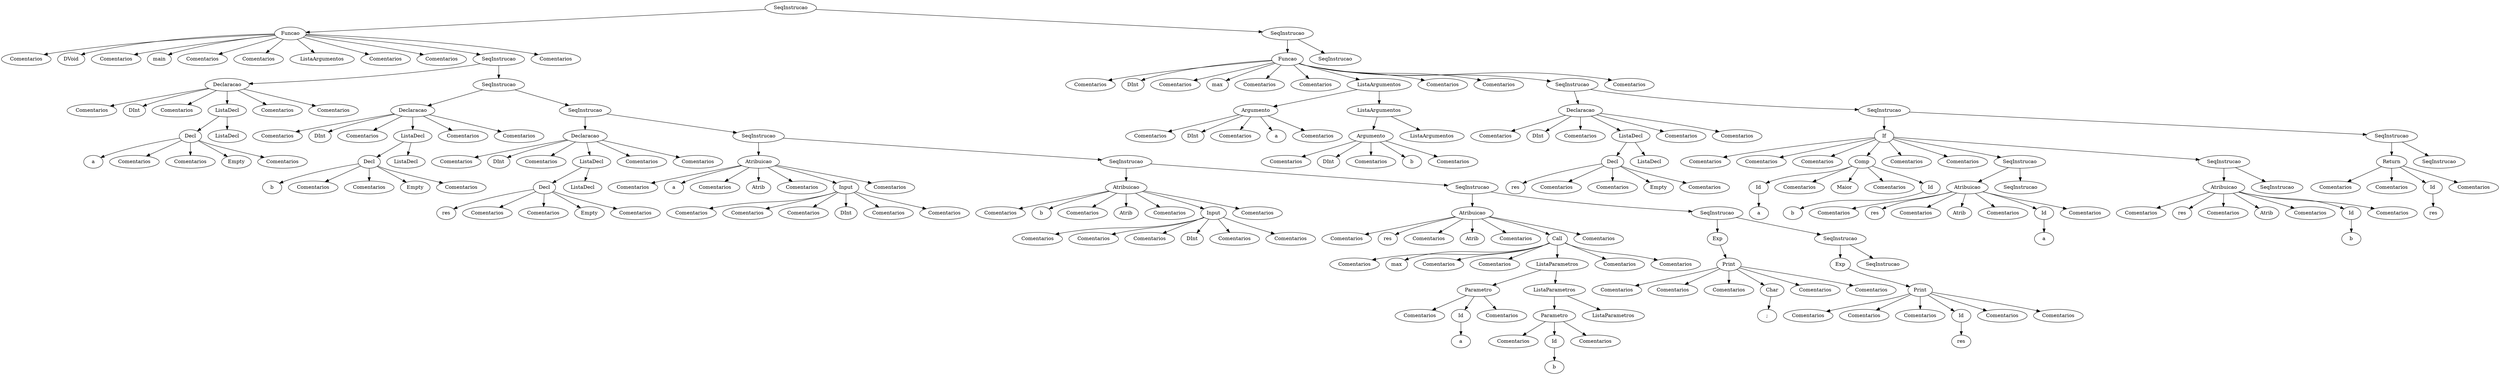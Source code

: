digraph visitable {
ordering=out;
              p [label="SeqInstrucao"]; 
              p1 [label="Funcao"]; 
                p -> p1; 
              p1_1 [label="Comentarios"]; 
                p1 -> p1_1; 
              p1_2 [label="DVoid"]; 
                p1 -> p1_2; 
              p1_3 [label="Comentarios"]; 
                p1 -> p1_3; 
              p1_4 [label="main"]; 
                p1 -> p1_4; 
              p1_5 [label="Comentarios"]; 
                p1 -> p1_5; 
              p1_6 [label="Comentarios"]; 
                p1 -> p1_6; 
              p1_7 [label="ListaArgumentos"]; 
                p1 -> p1_7; 
              p1_8 [label="Comentarios"]; 
                p1 -> p1_8; 
              p1_9 [label="Comentarios"]; 
                p1 -> p1_9; 
              p1_10 [label="SeqInstrucao"]; 
                p1 -> p1_10; 
              p1_10_1 [label="Declaracao"]; 
                p1_10 -> p1_10_1; 
              p1_10_1_1 [label="Comentarios"]; 
                p1_10_1 -> p1_10_1_1; 
              p1_10_1_2 [label="DInt"]; 
                p1_10_1 -> p1_10_1_2; 
              p1_10_1_3 [label="Comentarios"]; 
                p1_10_1 -> p1_10_1_3; 
              p1_10_1_4 [label="ListaDecl"]; 
                p1_10_1 -> p1_10_1_4; 
              p1_10_1_4_1 [label="Decl"]; 
                p1_10_1_4 -> p1_10_1_4_1; 
              p1_10_1_4_1_1 [label="a"]; 
                p1_10_1_4_1 -> p1_10_1_4_1_1; 
              p1_10_1_4_1_2 [label="Comentarios"]; 
                p1_10_1_4_1 -> p1_10_1_4_1_2; 
              p1_10_1_4_1_3 [label="Comentarios"]; 
                p1_10_1_4_1 -> p1_10_1_4_1_3; 
              p1_10_1_4_1_4 [label="Empty"]; 
                p1_10_1_4_1 -> p1_10_1_4_1_4; 
              p1_10_1_4_1_5 [label="Comentarios"]; 
                p1_10_1_4_1 -> p1_10_1_4_1_5; 
              p1_10_1_4_2 [label="ListaDecl"]; 
                p1_10_1_4 -> p1_10_1_4_2; 
              p1_10_1_5 [label="Comentarios"]; 
                p1_10_1 -> p1_10_1_5; 
              p1_10_1_6 [label="Comentarios"]; 
                p1_10_1 -> p1_10_1_6; 
              p1_10_2 [label="SeqInstrucao"]; 
                p1_10 -> p1_10_2; 
              p1_10_2_1 [label="Declaracao"]; 
                p1_10_2 -> p1_10_2_1; 
              p1_10_2_1_1 [label="Comentarios"]; 
                p1_10_2_1 -> p1_10_2_1_1; 
              p1_10_2_1_2 [label="DInt"]; 
                p1_10_2_1 -> p1_10_2_1_2; 
              p1_10_2_1_3 [label="Comentarios"]; 
                p1_10_2_1 -> p1_10_2_1_3; 
              p1_10_2_1_4 [label="ListaDecl"]; 
                p1_10_2_1 -> p1_10_2_1_4; 
              p1_10_2_1_4_1 [label="Decl"]; 
                p1_10_2_1_4 -> p1_10_2_1_4_1; 
              p1_10_2_1_4_1_1 [label="b"]; 
                p1_10_2_1_4_1 -> p1_10_2_1_4_1_1; 
              p1_10_2_1_4_1_2 [label="Comentarios"]; 
                p1_10_2_1_4_1 -> p1_10_2_1_4_1_2; 
              p1_10_2_1_4_1_3 [label="Comentarios"]; 
                p1_10_2_1_4_1 -> p1_10_2_1_4_1_3; 
              p1_10_2_1_4_1_4 [label="Empty"]; 
                p1_10_2_1_4_1 -> p1_10_2_1_4_1_4; 
              p1_10_2_1_4_1_5 [label="Comentarios"]; 
                p1_10_2_1_4_1 -> p1_10_2_1_4_1_5; 
              p1_10_2_1_4_2 [label="ListaDecl"]; 
                p1_10_2_1_4 -> p1_10_2_1_4_2; 
              p1_10_2_1_5 [label="Comentarios"]; 
                p1_10_2_1 -> p1_10_2_1_5; 
              p1_10_2_1_6 [label="Comentarios"]; 
                p1_10_2_1 -> p1_10_2_1_6; 
              p1_10_2_2 [label="SeqInstrucao"]; 
                p1_10_2 -> p1_10_2_2; 
              p1_10_2_2_1 [label="Declaracao"]; 
                p1_10_2_2 -> p1_10_2_2_1; 
              p1_10_2_2_1_1 [label="Comentarios"]; 
                p1_10_2_2_1 -> p1_10_2_2_1_1; 
              p1_10_2_2_1_2 [label="DInt"]; 
                p1_10_2_2_1 -> p1_10_2_2_1_2; 
              p1_10_2_2_1_3 [label="Comentarios"]; 
                p1_10_2_2_1 -> p1_10_2_2_1_3; 
              p1_10_2_2_1_4 [label="ListaDecl"]; 
                p1_10_2_2_1 -> p1_10_2_2_1_4; 
              p1_10_2_2_1_4_1 [label="Decl"]; 
                p1_10_2_2_1_4 -> p1_10_2_2_1_4_1; 
              p1_10_2_2_1_4_1_1 [label="res"]; 
                p1_10_2_2_1_4_1 -> p1_10_2_2_1_4_1_1; 
              p1_10_2_2_1_4_1_2 [label="Comentarios"]; 
                p1_10_2_2_1_4_1 -> p1_10_2_2_1_4_1_2; 
              p1_10_2_2_1_4_1_3 [label="Comentarios"]; 
                p1_10_2_2_1_4_1 -> p1_10_2_2_1_4_1_3; 
              p1_10_2_2_1_4_1_4 [label="Empty"]; 
                p1_10_2_2_1_4_1 -> p1_10_2_2_1_4_1_4; 
              p1_10_2_2_1_4_1_5 [label="Comentarios"]; 
                p1_10_2_2_1_4_1 -> p1_10_2_2_1_4_1_5; 
              p1_10_2_2_1_4_2 [label="ListaDecl"]; 
                p1_10_2_2_1_4 -> p1_10_2_2_1_4_2; 
              p1_10_2_2_1_5 [label="Comentarios"]; 
                p1_10_2_2_1 -> p1_10_2_2_1_5; 
              p1_10_2_2_1_6 [label="Comentarios"]; 
                p1_10_2_2_1 -> p1_10_2_2_1_6; 
              p1_10_2_2_2 [label="SeqInstrucao"]; 
                p1_10_2_2 -> p1_10_2_2_2; 
              p1_10_2_2_2_1 [label="Atribuicao"]; 
                p1_10_2_2_2 -> p1_10_2_2_2_1; 
              p1_10_2_2_2_1_1 [label="Comentarios"]; 
                p1_10_2_2_2_1 -> p1_10_2_2_2_1_1; 
              p1_10_2_2_2_1_2 [label="a"]; 
                p1_10_2_2_2_1 -> p1_10_2_2_2_1_2; 
              p1_10_2_2_2_1_3 [label="Comentarios"]; 
                p1_10_2_2_2_1 -> p1_10_2_2_2_1_3; 
              p1_10_2_2_2_1_4 [label="Atrib"]; 
                p1_10_2_2_2_1 -> p1_10_2_2_2_1_4; 
              p1_10_2_2_2_1_5 [label="Comentarios"]; 
                p1_10_2_2_2_1 -> p1_10_2_2_2_1_5; 
              p1_10_2_2_2_1_6 [label="Input"]; 
                p1_10_2_2_2_1 -> p1_10_2_2_2_1_6; 
              p1_10_2_2_2_1_6_1 [label="Comentarios"]; 
                p1_10_2_2_2_1_6 -> p1_10_2_2_2_1_6_1; 
              p1_10_2_2_2_1_6_2 [label="Comentarios"]; 
                p1_10_2_2_2_1_6 -> p1_10_2_2_2_1_6_2; 
              p1_10_2_2_2_1_6_3 [label="Comentarios"]; 
                p1_10_2_2_2_1_6 -> p1_10_2_2_2_1_6_3; 
              p1_10_2_2_2_1_6_4 [label="DInt"]; 
                p1_10_2_2_2_1_6 -> p1_10_2_2_2_1_6_4; 
              p1_10_2_2_2_1_6_5 [label="Comentarios"]; 
                p1_10_2_2_2_1_6 -> p1_10_2_2_2_1_6_5; 
              p1_10_2_2_2_1_6_6 [label="Comentarios"]; 
                p1_10_2_2_2_1_6 -> p1_10_2_2_2_1_6_6; 
              p1_10_2_2_2_1_7 [label="Comentarios"]; 
                p1_10_2_2_2_1 -> p1_10_2_2_2_1_7; 
              p1_10_2_2_2_2 [label="SeqInstrucao"]; 
                p1_10_2_2_2 -> p1_10_2_2_2_2; 
              p1_10_2_2_2_2_1 [label="Atribuicao"]; 
                p1_10_2_2_2_2 -> p1_10_2_2_2_2_1; 
              p1_10_2_2_2_2_1_1 [label="Comentarios"]; 
                p1_10_2_2_2_2_1 -> p1_10_2_2_2_2_1_1; 
              p1_10_2_2_2_2_1_2 [label="b"]; 
                p1_10_2_2_2_2_1 -> p1_10_2_2_2_2_1_2; 
              p1_10_2_2_2_2_1_3 [label="Comentarios"]; 
                p1_10_2_2_2_2_1 -> p1_10_2_2_2_2_1_3; 
              p1_10_2_2_2_2_1_4 [label="Atrib"]; 
                p1_10_2_2_2_2_1 -> p1_10_2_2_2_2_1_4; 
              p1_10_2_2_2_2_1_5 [label="Comentarios"]; 
                p1_10_2_2_2_2_1 -> p1_10_2_2_2_2_1_5; 
              p1_10_2_2_2_2_1_6 [label="Input"]; 
                p1_10_2_2_2_2_1 -> p1_10_2_2_2_2_1_6; 
              p1_10_2_2_2_2_1_6_1 [label="Comentarios"]; 
                p1_10_2_2_2_2_1_6 -> p1_10_2_2_2_2_1_6_1; 
              p1_10_2_2_2_2_1_6_2 [label="Comentarios"]; 
                p1_10_2_2_2_2_1_6 -> p1_10_2_2_2_2_1_6_2; 
              p1_10_2_2_2_2_1_6_3 [label="Comentarios"]; 
                p1_10_2_2_2_2_1_6 -> p1_10_2_2_2_2_1_6_3; 
              p1_10_2_2_2_2_1_6_4 [label="DInt"]; 
                p1_10_2_2_2_2_1_6 -> p1_10_2_2_2_2_1_6_4; 
              p1_10_2_2_2_2_1_6_5 [label="Comentarios"]; 
                p1_10_2_2_2_2_1_6 -> p1_10_2_2_2_2_1_6_5; 
              p1_10_2_2_2_2_1_6_6 [label="Comentarios"]; 
                p1_10_2_2_2_2_1_6 -> p1_10_2_2_2_2_1_6_6; 
              p1_10_2_2_2_2_1_7 [label="Comentarios"]; 
                p1_10_2_2_2_2_1 -> p1_10_2_2_2_2_1_7; 
              p1_10_2_2_2_2_2 [label="SeqInstrucao"]; 
                p1_10_2_2_2_2 -> p1_10_2_2_2_2_2; 
              p1_10_2_2_2_2_2_1 [label="Atribuicao"]; 
                p1_10_2_2_2_2_2 -> p1_10_2_2_2_2_2_1; 
              p1_10_2_2_2_2_2_1_1 [label="Comentarios"]; 
                p1_10_2_2_2_2_2_1 -> p1_10_2_2_2_2_2_1_1; 
              p1_10_2_2_2_2_2_1_2 [label="res"]; 
                p1_10_2_2_2_2_2_1 -> p1_10_2_2_2_2_2_1_2; 
              p1_10_2_2_2_2_2_1_3 [label="Comentarios"]; 
                p1_10_2_2_2_2_2_1 -> p1_10_2_2_2_2_2_1_3; 
              p1_10_2_2_2_2_2_1_4 [label="Atrib"]; 
                p1_10_2_2_2_2_2_1 -> p1_10_2_2_2_2_2_1_4; 
              p1_10_2_2_2_2_2_1_5 [label="Comentarios"]; 
                p1_10_2_2_2_2_2_1 -> p1_10_2_2_2_2_2_1_5; 
              p1_10_2_2_2_2_2_1_6 [label="Call"]; 
                p1_10_2_2_2_2_2_1 -> p1_10_2_2_2_2_2_1_6; 
              p1_10_2_2_2_2_2_1_6_1 [label="Comentarios"]; 
                p1_10_2_2_2_2_2_1_6 -> p1_10_2_2_2_2_2_1_6_1; 
              p1_10_2_2_2_2_2_1_6_2 [label="max"]; 
                p1_10_2_2_2_2_2_1_6 -> p1_10_2_2_2_2_2_1_6_2; 
              p1_10_2_2_2_2_2_1_6_3 [label="Comentarios"]; 
                p1_10_2_2_2_2_2_1_6 -> p1_10_2_2_2_2_2_1_6_3; 
              p1_10_2_2_2_2_2_1_6_4 [label="Comentarios"]; 
                p1_10_2_2_2_2_2_1_6 -> p1_10_2_2_2_2_2_1_6_4; 
              p1_10_2_2_2_2_2_1_6_5 [label="ListaParametros"]; 
                p1_10_2_2_2_2_2_1_6 -> p1_10_2_2_2_2_2_1_6_5; 
              p1_10_2_2_2_2_2_1_6_5_1 [label="Parametro"]; 
                p1_10_2_2_2_2_2_1_6_5 -> p1_10_2_2_2_2_2_1_6_5_1; 
              p1_10_2_2_2_2_2_1_6_5_1_1 [label="Comentarios"]; 
                p1_10_2_2_2_2_2_1_6_5_1 -> p1_10_2_2_2_2_2_1_6_5_1_1; 
              p1_10_2_2_2_2_2_1_6_5_1_2 [label="Id"]; 
                p1_10_2_2_2_2_2_1_6_5_1 -> p1_10_2_2_2_2_2_1_6_5_1_2; 
              p1_10_2_2_2_2_2_1_6_5_1_2_1 [label="a"]; 
                p1_10_2_2_2_2_2_1_6_5_1_2 -> p1_10_2_2_2_2_2_1_6_5_1_2_1; 
              p1_10_2_2_2_2_2_1_6_5_1_3 [label="Comentarios"]; 
                p1_10_2_2_2_2_2_1_6_5_1 -> p1_10_2_2_2_2_2_1_6_5_1_3; 
              p1_10_2_2_2_2_2_1_6_5_2 [label="ListaParametros"]; 
                p1_10_2_2_2_2_2_1_6_5 -> p1_10_2_2_2_2_2_1_6_5_2; 
              p1_10_2_2_2_2_2_1_6_5_2_1 [label="Parametro"]; 
                p1_10_2_2_2_2_2_1_6_5_2 -> p1_10_2_2_2_2_2_1_6_5_2_1; 
              p1_10_2_2_2_2_2_1_6_5_2_1_1 [label="Comentarios"]; 
                p1_10_2_2_2_2_2_1_6_5_2_1 -> p1_10_2_2_2_2_2_1_6_5_2_1_1; 
              p1_10_2_2_2_2_2_1_6_5_2_1_2 [label="Id"]; 
                p1_10_2_2_2_2_2_1_6_5_2_1 -> p1_10_2_2_2_2_2_1_6_5_2_1_2; 
              p1_10_2_2_2_2_2_1_6_5_2_1_2_1 [label="b"]; 
                p1_10_2_2_2_2_2_1_6_5_2_1_2 -> p1_10_2_2_2_2_2_1_6_5_2_1_2_1; 
              p1_10_2_2_2_2_2_1_6_5_2_1_3 [label="Comentarios"]; 
                p1_10_2_2_2_2_2_1_6_5_2_1 -> p1_10_2_2_2_2_2_1_6_5_2_1_3; 
              p1_10_2_2_2_2_2_1_6_5_2_2 [label="ListaParametros"]; 
                p1_10_2_2_2_2_2_1_6_5_2 -> p1_10_2_2_2_2_2_1_6_5_2_2; 
              p1_10_2_2_2_2_2_1_6_6 [label="Comentarios"]; 
                p1_10_2_2_2_2_2_1_6 -> p1_10_2_2_2_2_2_1_6_6; 
              p1_10_2_2_2_2_2_1_6_7 [label="Comentarios"]; 
                p1_10_2_2_2_2_2_1_6 -> p1_10_2_2_2_2_2_1_6_7; 
              p1_10_2_2_2_2_2_1_7 [label="Comentarios"]; 
                p1_10_2_2_2_2_2_1 -> p1_10_2_2_2_2_2_1_7; 
              p1_10_2_2_2_2_2_2 [label="SeqInstrucao"]; 
                p1_10_2_2_2_2_2 -> p1_10_2_2_2_2_2_2; 
              p1_10_2_2_2_2_2_2_1 [label="Exp"]; 
                p1_10_2_2_2_2_2_2 -> p1_10_2_2_2_2_2_2_1; 
              p1_10_2_2_2_2_2_2_1_1 [label="Print"]; 
                p1_10_2_2_2_2_2_2_1 -> p1_10_2_2_2_2_2_2_1_1; 
              p1_10_2_2_2_2_2_2_1_1_1 [label="Comentarios"]; 
                p1_10_2_2_2_2_2_2_1_1 -> p1_10_2_2_2_2_2_2_1_1_1; 
              p1_10_2_2_2_2_2_2_1_1_2 [label="Comentarios"]; 
                p1_10_2_2_2_2_2_2_1_1 -> p1_10_2_2_2_2_2_2_1_1_2; 
              p1_10_2_2_2_2_2_2_1_1_3 [label="Comentarios"]; 
                p1_10_2_2_2_2_2_2_1_1 -> p1_10_2_2_2_2_2_2_1_1_3; 
              p1_10_2_2_2_2_2_2_1_1_4 [label="Char"]; 
                p1_10_2_2_2_2_2_2_1_1 -> p1_10_2_2_2_2_2_2_1_1_4; 
              p1_10_2_2_2_2_2_2_1_1_4_1 [label=";"]; 
                p1_10_2_2_2_2_2_2_1_1_4 -> p1_10_2_2_2_2_2_2_1_1_4_1; 
              p1_10_2_2_2_2_2_2_1_1_5 [label="Comentarios"]; 
                p1_10_2_2_2_2_2_2_1_1 -> p1_10_2_2_2_2_2_2_1_1_5; 
              p1_10_2_2_2_2_2_2_1_1_6 [label="Comentarios"]; 
                p1_10_2_2_2_2_2_2_1_1 -> p1_10_2_2_2_2_2_2_1_1_6; 
              p1_10_2_2_2_2_2_2_2 [label="SeqInstrucao"]; 
                p1_10_2_2_2_2_2_2 -> p1_10_2_2_2_2_2_2_2; 
              p1_10_2_2_2_2_2_2_2_1 [label="Exp"]; 
                p1_10_2_2_2_2_2_2_2 -> p1_10_2_2_2_2_2_2_2_1; 
              p1_10_2_2_2_2_2_2_2_1_1 [label="Print"]; 
                p1_10_2_2_2_2_2_2_2_1 -> p1_10_2_2_2_2_2_2_2_1_1; 
              p1_10_2_2_2_2_2_2_2_1_1_1 [label="Comentarios"]; 
                p1_10_2_2_2_2_2_2_2_1_1 -> p1_10_2_2_2_2_2_2_2_1_1_1; 
              p1_10_2_2_2_2_2_2_2_1_1_2 [label="Comentarios"]; 
                p1_10_2_2_2_2_2_2_2_1_1 -> p1_10_2_2_2_2_2_2_2_1_1_2; 
              p1_10_2_2_2_2_2_2_2_1_1_3 [label="Comentarios"]; 
                p1_10_2_2_2_2_2_2_2_1_1 -> p1_10_2_2_2_2_2_2_2_1_1_3; 
              p1_10_2_2_2_2_2_2_2_1_1_4 [label="Id"]; 
                p1_10_2_2_2_2_2_2_2_1_1 -> p1_10_2_2_2_2_2_2_2_1_1_4; 
              p1_10_2_2_2_2_2_2_2_1_1_4_1 [label="res"]; 
                p1_10_2_2_2_2_2_2_2_1_1_4 -> p1_10_2_2_2_2_2_2_2_1_1_4_1; 
              p1_10_2_2_2_2_2_2_2_1_1_5 [label="Comentarios"]; 
                p1_10_2_2_2_2_2_2_2_1_1 -> p1_10_2_2_2_2_2_2_2_1_1_5; 
              p1_10_2_2_2_2_2_2_2_1_1_6 [label="Comentarios"]; 
                p1_10_2_2_2_2_2_2_2_1_1 -> p1_10_2_2_2_2_2_2_2_1_1_6; 
              p1_10_2_2_2_2_2_2_2_2 [label="SeqInstrucao"]; 
                p1_10_2_2_2_2_2_2_2 -> p1_10_2_2_2_2_2_2_2_2; 
              p1_11 [label="Comentarios"]; 
                p1 -> p1_11; 
              p2 [label="SeqInstrucao"]; 
                p -> p2; 
              p2_1 [label="Funcao"]; 
                p2 -> p2_1; 
              p2_1_1 [label="Comentarios"]; 
                p2_1 -> p2_1_1; 
              p2_1_2 [label="DInt"]; 
                p2_1 -> p2_1_2; 
              p2_1_3 [label="Comentarios"]; 
                p2_1 -> p2_1_3; 
              p2_1_4 [label="max"]; 
                p2_1 -> p2_1_4; 
              p2_1_5 [label="Comentarios"]; 
                p2_1 -> p2_1_5; 
              p2_1_6 [label="Comentarios"]; 
                p2_1 -> p2_1_6; 
              p2_1_7 [label="ListaArgumentos"]; 
                p2_1 -> p2_1_7; 
              p2_1_7_1 [label="Argumento"]; 
                p2_1_7 -> p2_1_7_1; 
              p2_1_7_1_1 [label="Comentarios"]; 
                p2_1_7_1 -> p2_1_7_1_1; 
              p2_1_7_1_2 [label="DInt"]; 
                p2_1_7_1 -> p2_1_7_1_2; 
              p2_1_7_1_3 [label="Comentarios"]; 
                p2_1_7_1 -> p2_1_7_1_3; 
              p2_1_7_1_4 [label="a"]; 
                p2_1_7_1 -> p2_1_7_1_4; 
              p2_1_7_1_5 [label="Comentarios"]; 
                p2_1_7_1 -> p2_1_7_1_5; 
              p2_1_7_2 [label="ListaArgumentos"]; 
                p2_1_7 -> p2_1_7_2; 
              p2_1_7_2_1 [label="Argumento"]; 
                p2_1_7_2 -> p2_1_7_2_1; 
              p2_1_7_2_1_1 [label="Comentarios"]; 
                p2_1_7_2_1 -> p2_1_7_2_1_1; 
              p2_1_7_2_1_2 [label="DInt"]; 
                p2_1_7_2_1 -> p2_1_7_2_1_2; 
              p2_1_7_2_1_3 [label="Comentarios"]; 
                p2_1_7_2_1 -> p2_1_7_2_1_3; 
              p2_1_7_2_1_4 [label="b"]; 
                p2_1_7_2_1 -> p2_1_7_2_1_4; 
              p2_1_7_2_1_5 [label="Comentarios"]; 
                p2_1_7_2_1 -> p2_1_7_2_1_5; 
              p2_1_7_2_2 [label="ListaArgumentos"]; 
                p2_1_7_2 -> p2_1_7_2_2; 
              p2_1_8 [label="Comentarios"]; 
                p2_1 -> p2_1_8; 
              p2_1_9 [label="Comentarios"]; 
                p2_1 -> p2_1_9; 
              p2_1_10 [label="SeqInstrucao"]; 
                p2_1 -> p2_1_10; 
              p2_1_10_1 [label="Declaracao"]; 
                p2_1_10 -> p2_1_10_1; 
              p2_1_10_1_1 [label="Comentarios"]; 
                p2_1_10_1 -> p2_1_10_1_1; 
              p2_1_10_1_2 [label="DInt"]; 
                p2_1_10_1 -> p2_1_10_1_2; 
              p2_1_10_1_3 [label="Comentarios"]; 
                p2_1_10_1 -> p2_1_10_1_3; 
              p2_1_10_1_4 [label="ListaDecl"]; 
                p2_1_10_1 -> p2_1_10_1_4; 
              p2_1_10_1_4_1 [label="Decl"]; 
                p2_1_10_1_4 -> p2_1_10_1_4_1; 
              p2_1_10_1_4_1_1 [label="res"]; 
                p2_1_10_1_4_1 -> p2_1_10_1_4_1_1; 
              p2_1_10_1_4_1_2 [label="Comentarios"]; 
                p2_1_10_1_4_1 -> p2_1_10_1_4_1_2; 
              p2_1_10_1_4_1_3 [label="Comentarios"]; 
                p2_1_10_1_4_1 -> p2_1_10_1_4_1_3; 
              p2_1_10_1_4_1_4 [label="Empty"]; 
                p2_1_10_1_4_1 -> p2_1_10_1_4_1_4; 
              p2_1_10_1_4_1_5 [label="Comentarios"]; 
                p2_1_10_1_4_1 -> p2_1_10_1_4_1_5; 
              p2_1_10_1_4_2 [label="ListaDecl"]; 
                p2_1_10_1_4 -> p2_1_10_1_4_2; 
              p2_1_10_1_5 [label="Comentarios"]; 
                p2_1_10_1 -> p2_1_10_1_5; 
              p2_1_10_1_6 [label="Comentarios"]; 
                p2_1_10_1 -> p2_1_10_1_6; 
              p2_1_10_2 [label="SeqInstrucao"]; 
                p2_1_10 -> p2_1_10_2; 
              p2_1_10_2_1 [label="If"]; 
                p2_1_10_2 -> p2_1_10_2_1; 
              p2_1_10_2_1_1 [label="Comentarios"]; 
                p2_1_10_2_1 -> p2_1_10_2_1_1; 
              p2_1_10_2_1_2 [label="Comentarios"]; 
                p2_1_10_2_1 -> p2_1_10_2_1_2; 
              p2_1_10_2_1_3 [label="Comentarios"]; 
                p2_1_10_2_1 -> p2_1_10_2_1_3; 
              p2_1_10_2_1_4 [label="Comp"]; 
                p2_1_10_2_1 -> p2_1_10_2_1_4; 
              p2_1_10_2_1_4_1 [label="Id"]; 
                p2_1_10_2_1_4 -> p2_1_10_2_1_4_1; 
              p2_1_10_2_1_4_1_1 [label="a"]; 
                p2_1_10_2_1_4_1 -> p2_1_10_2_1_4_1_1; 
              p2_1_10_2_1_4_2 [label="Comentarios"]; 
                p2_1_10_2_1_4 -> p2_1_10_2_1_4_2; 
              p2_1_10_2_1_4_3 [label="Maior"]; 
                p2_1_10_2_1_4 -> p2_1_10_2_1_4_3; 
              p2_1_10_2_1_4_4 [label="Comentarios"]; 
                p2_1_10_2_1_4 -> p2_1_10_2_1_4_4; 
              p2_1_10_2_1_4_5 [label="Id"]; 
                p2_1_10_2_1_4 -> p2_1_10_2_1_4_5; 
              p2_1_10_2_1_4_5_1 [label="b"]; 
                p2_1_10_2_1_4_5 -> p2_1_10_2_1_4_5_1; 
              p2_1_10_2_1_5 [label="Comentarios"]; 
                p2_1_10_2_1 -> p2_1_10_2_1_5; 
              p2_1_10_2_1_6 [label="Comentarios"]; 
                p2_1_10_2_1 -> p2_1_10_2_1_6; 
              p2_1_10_2_1_7 [label="SeqInstrucao"]; 
                p2_1_10_2_1 -> p2_1_10_2_1_7; 
              p2_1_10_2_1_7_1 [label="Atribuicao"]; 
                p2_1_10_2_1_7 -> p2_1_10_2_1_7_1; 
              p2_1_10_2_1_7_1_1 [label="Comentarios"]; 
                p2_1_10_2_1_7_1 -> p2_1_10_2_1_7_1_1; 
              p2_1_10_2_1_7_1_2 [label="res"]; 
                p2_1_10_2_1_7_1 -> p2_1_10_2_1_7_1_2; 
              p2_1_10_2_1_7_1_3 [label="Comentarios"]; 
                p2_1_10_2_1_7_1 -> p2_1_10_2_1_7_1_3; 
              p2_1_10_2_1_7_1_4 [label="Atrib"]; 
                p2_1_10_2_1_7_1 -> p2_1_10_2_1_7_1_4; 
              p2_1_10_2_1_7_1_5 [label="Comentarios"]; 
                p2_1_10_2_1_7_1 -> p2_1_10_2_1_7_1_5; 
              p2_1_10_2_1_7_1_6 [label="Id"]; 
                p2_1_10_2_1_7_1 -> p2_1_10_2_1_7_1_6; 
              p2_1_10_2_1_7_1_6_1 [label="a"]; 
                p2_1_10_2_1_7_1_6 -> p2_1_10_2_1_7_1_6_1; 
              p2_1_10_2_1_7_1_7 [label="Comentarios"]; 
                p2_1_10_2_1_7_1 -> p2_1_10_2_1_7_1_7; 
              p2_1_10_2_1_7_2 [label="SeqInstrucao"]; 
                p2_1_10_2_1_7 -> p2_1_10_2_1_7_2; 
              p2_1_10_2_1_8 [label="SeqInstrucao"]; 
                p2_1_10_2_1 -> p2_1_10_2_1_8; 
              p2_1_10_2_1_8_1 [label="Atribuicao"]; 
                p2_1_10_2_1_8 -> p2_1_10_2_1_8_1; 
              p2_1_10_2_1_8_1_1 [label="Comentarios"]; 
                p2_1_10_2_1_8_1 -> p2_1_10_2_1_8_1_1; 
              p2_1_10_2_1_8_1_2 [label="res"]; 
                p2_1_10_2_1_8_1 -> p2_1_10_2_1_8_1_2; 
              p2_1_10_2_1_8_1_3 [label="Comentarios"]; 
                p2_1_10_2_1_8_1 -> p2_1_10_2_1_8_1_3; 
              p2_1_10_2_1_8_1_4 [label="Atrib"]; 
                p2_1_10_2_1_8_1 -> p2_1_10_2_1_8_1_4; 
              p2_1_10_2_1_8_1_5 [label="Comentarios"]; 
                p2_1_10_2_1_8_1 -> p2_1_10_2_1_8_1_5; 
              p2_1_10_2_1_8_1_6 [label="Id"]; 
                p2_1_10_2_1_8_1 -> p2_1_10_2_1_8_1_6; 
              p2_1_10_2_1_8_1_6_1 [label="b"]; 
                p2_1_10_2_1_8_1_6 -> p2_1_10_2_1_8_1_6_1; 
              p2_1_10_2_1_8_1_7 [label="Comentarios"]; 
                p2_1_10_2_1_8_1 -> p2_1_10_2_1_8_1_7; 
              p2_1_10_2_1_8_2 [label="SeqInstrucao"]; 
                p2_1_10_2_1_8 -> p2_1_10_2_1_8_2; 
              p2_1_10_2_2 [label="SeqInstrucao"]; 
                p2_1_10_2 -> p2_1_10_2_2; 
              p2_1_10_2_2_1 [label="Return"]; 
                p2_1_10_2_2 -> p2_1_10_2_2_1; 
              p2_1_10_2_2_1_1 [label="Comentarios"]; 
                p2_1_10_2_2_1 -> p2_1_10_2_2_1_1; 
              p2_1_10_2_2_1_2 [label="Comentarios"]; 
                p2_1_10_2_2_1 -> p2_1_10_2_2_1_2; 
              p2_1_10_2_2_1_3 [label="Id"]; 
                p2_1_10_2_2_1 -> p2_1_10_2_2_1_3; 
              p2_1_10_2_2_1_3_1 [label="res"]; 
                p2_1_10_2_2_1_3 -> p2_1_10_2_2_1_3_1; 
              p2_1_10_2_2_1_4 [label="Comentarios"]; 
                p2_1_10_2_2_1 -> p2_1_10_2_2_1_4; 
              p2_1_10_2_2_2 [label="SeqInstrucao"]; 
                p2_1_10_2_2 -> p2_1_10_2_2_2; 
              p2_1_11 [label="Comentarios"]; 
                p2_1 -> p2_1_11; 
              p2_2 [label="SeqInstrucao"]; 
                p2 -> p2_2; 
}